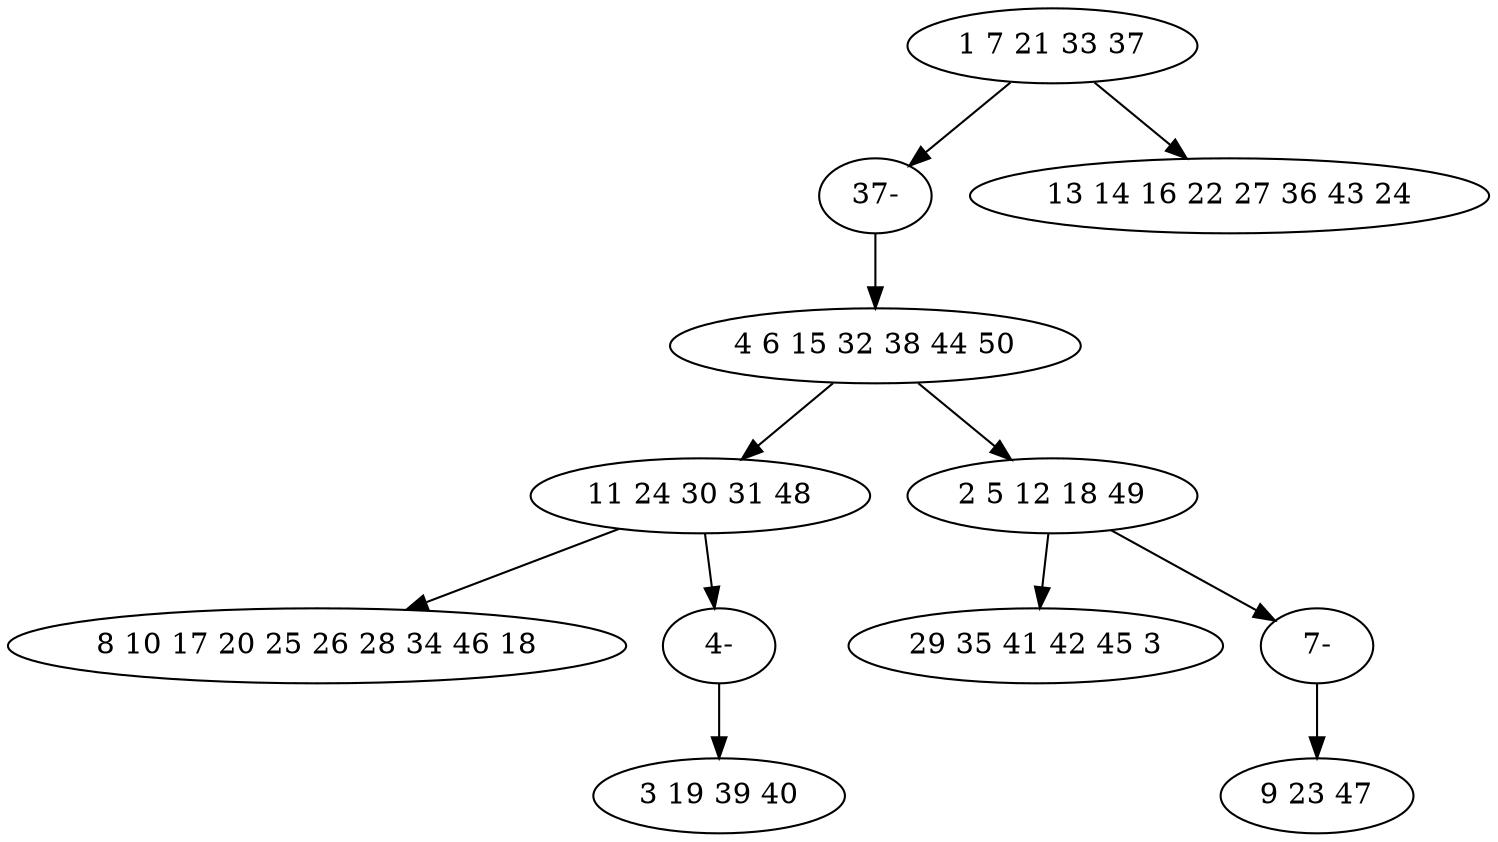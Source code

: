 digraph true_tree {
	"0" -> "11"
	"1" -> "2"
	"2" -> "3"
	"1" -> "4"
	"2" -> "10"
	"0" -> "6"
	"4" -> "7"
	"4" -> "9"
	"9" -> "8"
	"10" -> "5"
	"11" -> "1"
	"0" [label="1 7 21 33 37"];
	"1" [label="4 6 15 32 38 44 50"];
	"2" [label="11 24 30 31 48"];
	"3" [label="8 10 17 20 25 26 28 34 46 18"];
	"4" [label="2 5 12 18 49"];
	"5" [label="3 19 39 40"];
	"6" [label="13 14 16 22 27 36 43 24"];
	"7" [label="29 35 41 42 45 3"];
	"8" [label="9 23 47"];
	"9" [label="7-"];
	"10" [label="4-"];
	"11" [label="37-"];
}
